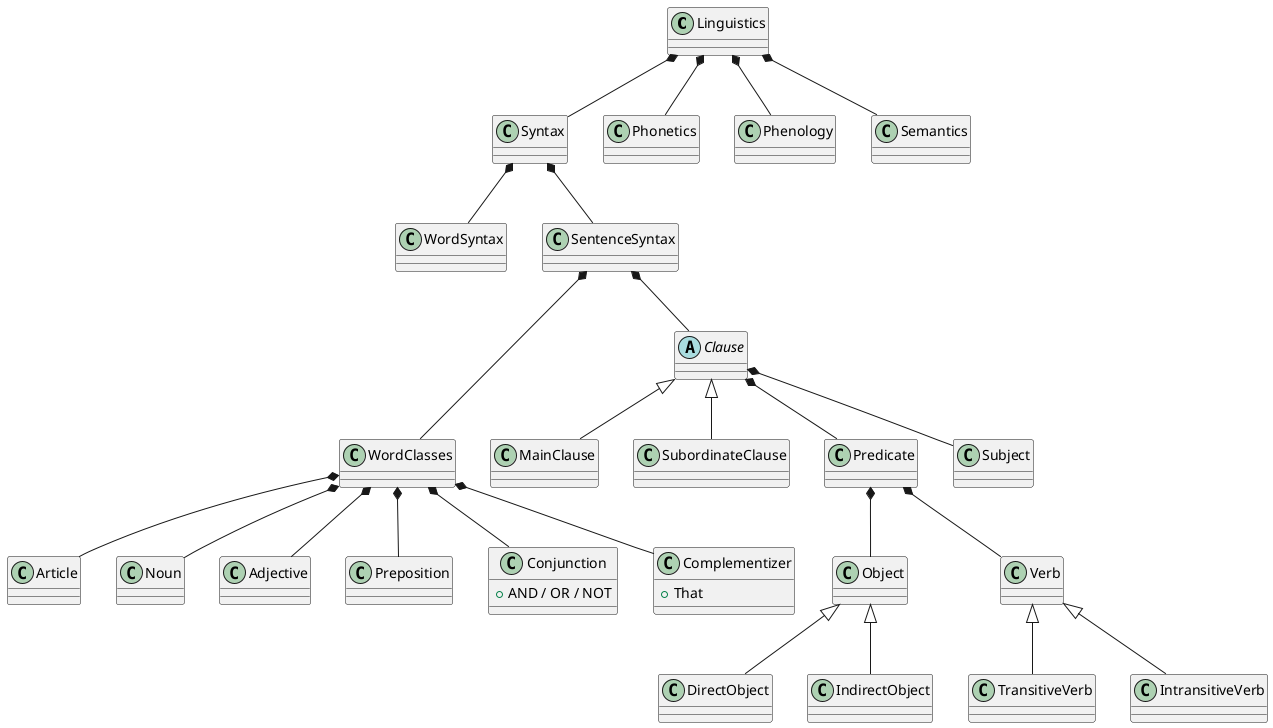 @startuml
'https://plantuml.com/class-diagram

class Linguistics
class Syntax
class Phonetics
class Phenology
class Semantics

Linguistics *-- Syntax
Linguistics *-- Phenology
Linguistics *-- Phonetics
Linguistics *-- Semantics

class WordSyntax
class SentenceSyntax
class WordClasses
abstract class Clause
class MainClause
class SubordinateClause
class Predicate
Syntax *-- WordSyntax
Syntax *-- SentenceSyntax
SentenceSyntax *--- WordClasses
SentenceSyntax *-- Clause

Clause <|-- MainClause
Clause <|-- SubordinateClause


class Article
class Subject
class Noun
class Adjective
class Preposition
class Object
class DirectObject
class IndirectObject
class Conjunction {
    + AND / OR / NOT
}
class Complementizer {
    + That
}

Object <|-- DirectObject
Object <|-- IndirectObject
class Verb

class TransitiveVerb
class IntransitiveVerb


Verb <|-- TransitiveVerb
Verb <|-- IntransitiveVerb

Clause *-- Subject
Clause *-- Predicate
Predicate *-- Object

Predicate *-- Verb

WordClasses *-- Article
WordClasses *-- Noun
WordClasses *-- Adjective
WordClasses *-- Preposition
WordClasses *-- Conjunction
WordClasses *-- Complementizer

@enduml